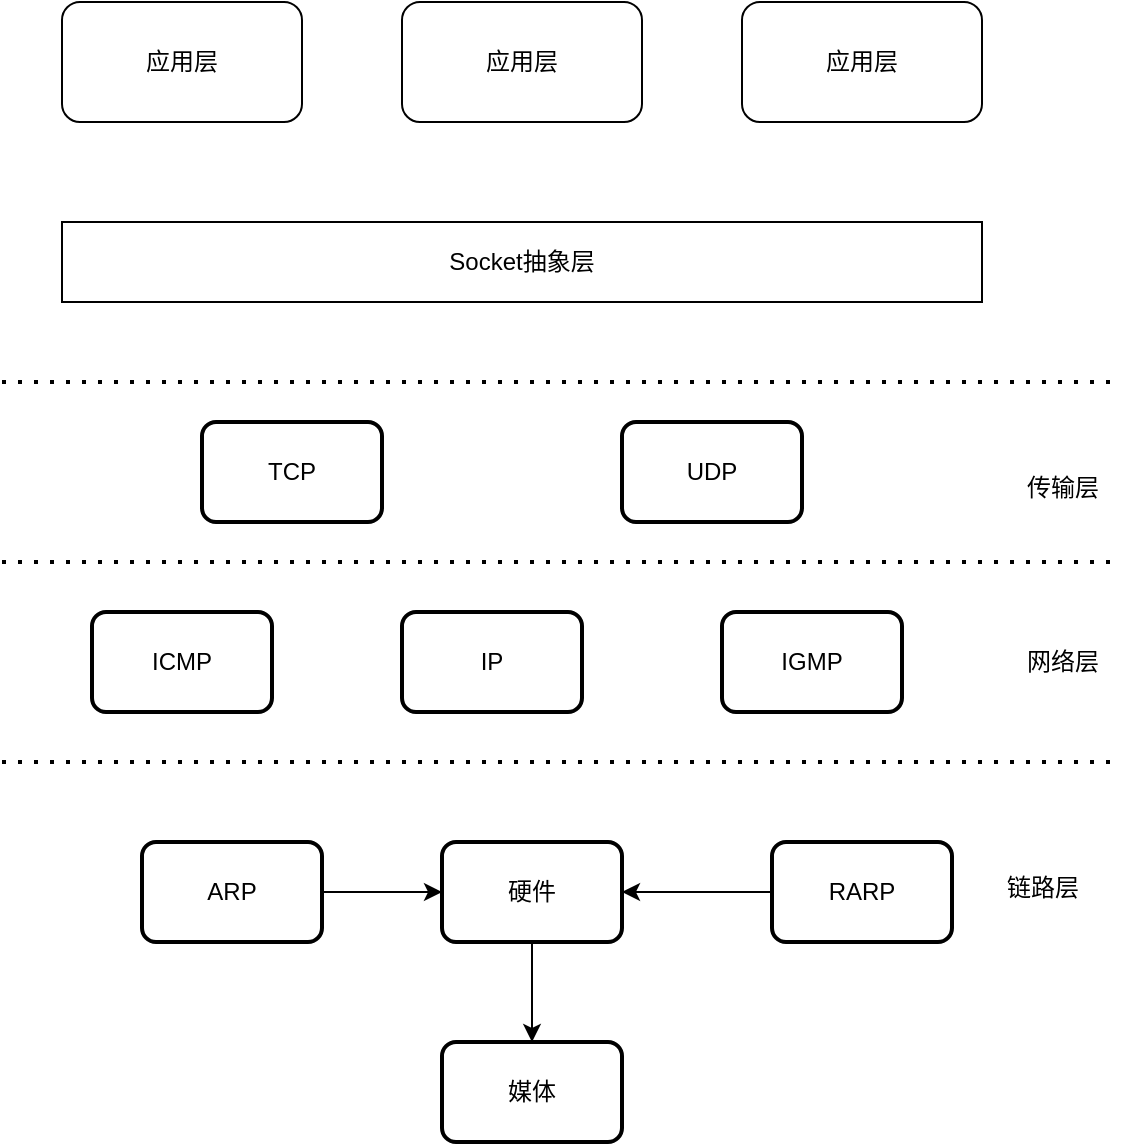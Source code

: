 <mxfile version="21.2.9" type="device">
  <diagram name="第 1 页" id="m_Qg--fOECGAKZdIQQwV">
    <mxGraphModel dx="1434" dy="764" grid="1" gridSize="10" guides="1" tooltips="1" connect="1" arrows="1" fold="1" page="1" pageScale="1" pageWidth="827" pageHeight="1169" math="0" shadow="0">
      <root>
        <mxCell id="0" />
        <mxCell id="1" parent="0" />
        <mxCell id="V7v_QsGetwBhThnQ_MWX-1" value="应用层" style="rounded=1;whiteSpace=wrap;html=1;" vertex="1" parent="1">
          <mxGeometry x="190" y="230" width="120" height="60" as="geometry" />
        </mxCell>
        <mxCell id="V7v_QsGetwBhThnQ_MWX-2" value="应用层" style="rounded=1;whiteSpace=wrap;html=1;" vertex="1" parent="1">
          <mxGeometry x="360" y="230" width="120" height="60" as="geometry" />
        </mxCell>
        <mxCell id="V7v_QsGetwBhThnQ_MWX-3" value="应用层" style="rounded=1;whiteSpace=wrap;html=1;" vertex="1" parent="1">
          <mxGeometry x="530" y="230" width="120" height="60" as="geometry" />
        </mxCell>
        <mxCell id="V7v_QsGetwBhThnQ_MWX-5" value="Socket抽象层" style="rounded=0;whiteSpace=wrap;html=1;" vertex="1" parent="1">
          <mxGeometry x="190" y="340" width="460" height="40" as="geometry" />
        </mxCell>
        <mxCell id="V7v_QsGetwBhThnQ_MWX-6" value="TCP" style="rounded=1;whiteSpace=wrap;html=1;absoluteArcSize=1;arcSize=14;strokeWidth=2;" vertex="1" parent="1">
          <mxGeometry x="260" y="440" width="90" height="50" as="geometry" />
        </mxCell>
        <mxCell id="V7v_QsGetwBhThnQ_MWX-7" value="UDP" style="rounded=1;whiteSpace=wrap;html=1;absoluteArcSize=1;arcSize=14;strokeWidth=2;" vertex="1" parent="1">
          <mxGeometry x="470" y="440" width="90" height="50" as="geometry" />
        </mxCell>
        <mxCell id="V7v_QsGetwBhThnQ_MWX-8" value="ICMP" style="rounded=1;whiteSpace=wrap;html=1;absoluteArcSize=1;arcSize=14;strokeWidth=2;" vertex="1" parent="1">
          <mxGeometry x="205" y="535" width="90" height="50" as="geometry" />
        </mxCell>
        <mxCell id="V7v_QsGetwBhThnQ_MWX-9" value="IP" style="rounded=1;whiteSpace=wrap;html=1;absoluteArcSize=1;arcSize=14;strokeWidth=2;" vertex="1" parent="1">
          <mxGeometry x="360" y="535" width="90" height="50" as="geometry" />
        </mxCell>
        <mxCell id="V7v_QsGetwBhThnQ_MWX-10" value="IGMP" style="rounded=1;whiteSpace=wrap;html=1;absoluteArcSize=1;arcSize=14;strokeWidth=2;" vertex="1" parent="1">
          <mxGeometry x="520" y="535" width="90" height="50" as="geometry" />
        </mxCell>
        <mxCell id="V7v_QsGetwBhThnQ_MWX-20" style="edgeStyle=orthogonalEdgeStyle;rounded=0;orthogonalLoop=1;jettySize=auto;html=1;entryX=0;entryY=0.5;entryDx=0;entryDy=0;" edge="1" parent="1" source="V7v_QsGetwBhThnQ_MWX-11" target="V7v_QsGetwBhThnQ_MWX-19">
          <mxGeometry relative="1" as="geometry" />
        </mxCell>
        <mxCell id="V7v_QsGetwBhThnQ_MWX-11" value="ARP" style="rounded=1;whiteSpace=wrap;html=1;absoluteArcSize=1;arcSize=14;strokeWidth=2;" vertex="1" parent="1">
          <mxGeometry x="230" y="650" width="90" height="50" as="geometry" />
        </mxCell>
        <mxCell id="V7v_QsGetwBhThnQ_MWX-21" style="edgeStyle=orthogonalEdgeStyle;rounded=0;orthogonalLoop=1;jettySize=auto;html=1;" edge="1" parent="1" source="V7v_QsGetwBhThnQ_MWX-12" target="V7v_QsGetwBhThnQ_MWX-19">
          <mxGeometry relative="1" as="geometry" />
        </mxCell>
        <mxCell id="V7v_QsGetwBhThnQ_MWX-12" value="RARP" style="rounded=1;whiteSpace=wrap;html=1;absoluteArcSize=1;arcSize=14;strokeWidth=2;" vertex="1" parent="1">
          <mxGeometry x="545" y="650" width="90" height="50" as="geometry" />
        </mxCell>
        <mxCell id="V7v_QsGetwBhThnQ_MWX-13" value="" style="endArrow=none;dashed=1;html=1;dashPattern=1 3;strokeWidth=2;rounded=0;" edge="1" parent="1">
          <mxGeometry width="50" height="50" relative="1" as="geometry">
            <mxPoint x="160" y="510" as="sourcePoint" />
            <mxPoint x="720" y="510" as="targetPoint" />
          </mxGeometry>
        </mxCell>
        <mxCell id="V7v_QsGetwBhThnQ_MWX-14" value="" style="endArrow=none;dashed=1;html=1;dashPattern=1 3;strokeWidth=2;rounded=0;" edge="1" parent="1">
          <mxGeometry width="50" height="50" relative="1" as="geometry">
            <mxPoint x="160" y="420" as="sourcePoint" />
            <mxPoint x="720" y="420" as="targetPoint" />
          </mxGeometry>
        </mxCell>
        <mxCell id="V7v_QsGetwBhThnQ_MWX-15" value="" style="endArrow=none;dashed=1;html=1;dashPattern=1 3;strokeWidth=2;rounded=0;" edge="1" parent="1">
          <mxGeometry width="50" height="50" relative="1" as="geometry">
            <mxPoint x="160" y="610" as="sourcePoint" />
            <mxPoint x="720" y="610" as="targetPoint" />
          </mxGeometry>
        </mxCell>
        <mxCell id="V7v_QsGetwBhThnQ_MWX-16" value="传输层" style="text;html=1;align=center;verticalAlign=middle;resizable=0;points=[];autosize=1;strokeColor=none;fillColor=none;" vertex="1" parent="1">
          <mxGeometry x="660" y="458" width="60" height="30" as="geometry" />
        </mxCell>
        <mxCell id="V7v_QsGetwBhThnQ_MWX-17" value="网络层" style="text;html=1;align=center;verticalAlign=middle;resizable=0;points=[];autosize=1;strokeColor=none;fillColor=none;" vertex="1" parent="1">
          <mxGeometry x="660" y="545" width="60" height="30" as="geometry" />
        </mxCell>
        <mxCell id="V7v_QsGetwBhThnQ_MWX-18" value="链路层" style="text;html=1;align=center;verticalAlign=middle;resizable=0;points=[];autosize=1;strokeColor=none;fillColor=none;" vertex="1" parent="1">
          <mxGeometry x="650" y="658" width="60" height="30" as="geometry" />
        </mxCell>
        <mxCell id="V7v_QsGetwBhThnQ_MWX-23" style="edgeStyle=orthogonalEdgeStyle;rounded=0;orthogonalLoop=1;jettySize=auto;html=1;entryX=0.5;entryY=0;entryDx=0;entryDy=0;" edge="1" parent="1" source="V7v_QsGetwBhThnQ_MWX-19" target="V7v_QsGetwBhThnQ_MWX-22">
          <mxGeometry relative="1" as="geometry" />
        </mxCell>
        <mxCell id="V7v_QsGetwBhThnQ_MWX-19" value="硬件" style="rounded=1;whiteSpace=wrap;html=1;absoluteArcSize=1;arcSize=14;strokeWidth=2;" vertex="1" parent="1">
          <mxGeometry x="380" y="650" width="90" height="50" as="geometry" />
        </mxCell>
        <mxCell id="V7v_QsGetwBhThnQ_MWX-22" value="媒体" style="rounded=1;whiteSpace=wrap;html=1;absoluteArcSize=1;arcSize=14;strokeWidth=2;" vertex="1" parent="1">
          <mxGeometry x="380" y="750" width="90" height="50" as="geometry" />
        </mxCell>
      </root>
    </mxGraphModel>
  </diagram>
</mxfile>
